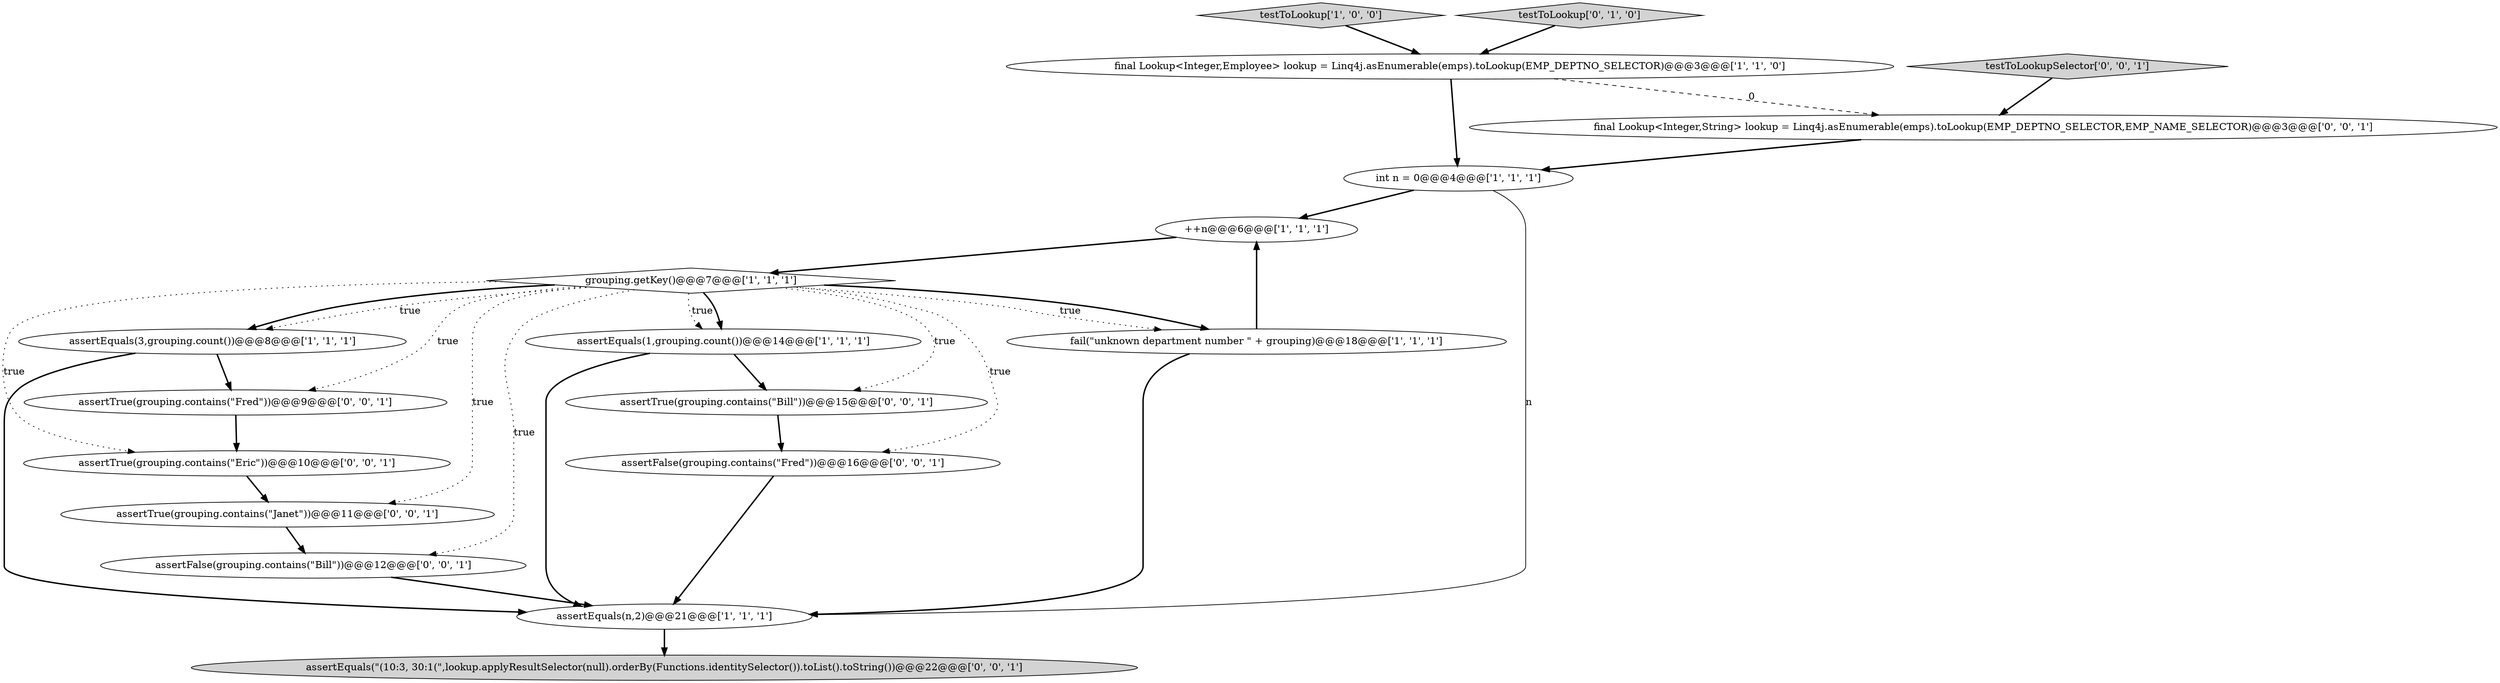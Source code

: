 digraph {
3 [style = filled, label = "++n@@@6@@@['1', '1', '1']", fillcolor = white, shape = ellipse image = "AAA0AAABBB1BBB"];
5 [style = filled, label = "testToLookup['1', '0', '0']", fillcolor = lightgray, shape = diamond image = "AAA0AAABBB1BBB"];
7 [style = filled, label = "grouping.getKey()@@@7@@@['1', '1', '1']", fillcolor = white, shape = diamond image = "AAA0AAABBB1BBB"];
14 [style = filled, label = "final Lookup<Integer,String> lookup = Linq4j.asEnumerable(emps).toLookup(EMP_DEPTNO_SELECTOR,EMP_NAME_SELECTOR)@@@3@@@['0', '0', '1']", fillcolor = white, shape = ellipse image = "AAA0AAABBB3BBB"];
8 [style = filled, label = "final Lookup<Integer,Employee> lookup = Linq4j.asEnumerable(emps).toLookup(EMP_DEPTNO_SELECTOR)@@@3@@@['1', '1', '0']", fillcolor = white, shape = ellipse image = "AAA0AAABBB1BBB"];
16 [style = filled, label = "assertTrue(grouping.contains(\"Janet\"))@@@11@@@['0', '0', '1']", fillcolor = white, shape = ellipse image = "AAA0AAABBB3BBB"];
11 [style = filled, label = "assertTrue(grouping.contains(\"Fred\"))@@@9@@@['0', '0', '1']", fillcolor = white, shape = ellipse image = "AAA0AAABBB3BBB"];
2 [style = filled, label = "assertEquals(1,grouping.count())@@@14@@@['1', '1', '1']", fillcolor = white, shape = ellipse image = "AAA0AAABBB1BBB"];
9 [style = filled, label = "testToLookup['0', '1', '0']", fillcolor = lightgray, shape = diamond image = "AAA0AAABBB2BBB"];
15 [style = filled, label = "testToLookupSelector['0', '0', '1']", fillcolor = lightgray, shape = diamond image = "AAA0AAABBB3BBB"];
18 [style = filled, label = "assertEquals(\"(10:3, 30:1(\",lookup.applyResultSelector(null).orderBy(Functions.identitySelector()).toList().toString())@@@22@@@['0', '0', '1']", fillcolor = lightgray, shape = ellipse image = "AAA0AAABBB3BBB"];
0 [style = filled, label = "assertEquals(3,grouping.count())@@@8@@@['1', '1', '1']", fillcolor = white, shape = ellipse image = "AAA0AAABBB1BBB"];
1 [style = filled, label = "assertEquals(n,2)@@@21@@@['1', '1', '1']", fillcolor = white, shape = ellipse image = "AAA0AAABBB1BBB"];
6 [style = filled, label = "int n = 0@@@4@@@['1', '1', '1']", fillcolor = white, shape = ellipse image = "AAA0AAABBB1BBB"];
13 [style = filled, label = "assertFalse(grouping.contains(\"Bill\"))@@@12@@@['0', '0', '1']", fillcolor = white, shape = ellipse image = "AAA0AAABBB3BBB"];
17 [style = filled, label = "assertTrue(grouping.contains(\"Bill\"))@@@15@@@['0', '0', '1']", fillcolor = white, shape = ellipse image = "AAA0AAABBB3BBB"];
4 [style = filled, label = "fail(\"unknown department number \" + grouping)@@@18@@@['1', '1', '1']", fillcolor = white, shape = ellipse image = "AAA0AAABBB1BBB"];
10 [style = filled, label = "assertTrue(grouping.contains(\"Eric\"))@@@10@@@['0', '0', '1']", fillcolor = white, shape = ellipse image = "AAA0AAABBB3BBB"];
12 [style = filled, label = "assertFalse(grouping.contains(\"Fred\"))@@@16@@@['0', '0', '1']", fillcolor = white, shape = ellipse image = "AAA0AAABBB3BBB"];
2->17 [style = bold, label=""];
6->3 [style = bold, label=""];
4->3 [style = bold, label=""];
5->8 [style = bold, label=""];
7->2 [style = dotted, label="true"];
16->13 [style = bold, label=""];
7->10 [style = dotted, label="true"];
15->14 [style = bold, label=""];
6->1 [style = solid, label="n"];
2->1 [style = bold, label=""];
7->13 [style = dotted, label="true"];
0->11 [style = bold, label=""];
1->18 [style = bold, label=""];
8->6 [style = bold, label=""];
7->0 [style = bold, label=""];
7->4 [style = bold, label=""];
8->14 [style = dashed, label="0"];
7->0 [style = dotted, label="true"];
9->8 [style = bold, label=""];
12->1 [style = bold, label=""];
13->1 [style = bold, label=""];
7->12 [style = dotted, label="true"];
17->12 [style = bold, label=""];
7->11 [style = dotted, label="true"];
10->16 [style = bold, label=""];
3->7 [style = bold, label=""];
11->10 [style = bold, label=""];
7->2 [style = bold, label=""];
0->1 [style = bold, label=""];
7->4 [style = dotted, label="true"];
7->16 [style = dotted, label="true"];
4->1 [style = bold, label=""];
7->17 [style = dotted, label="true"];
14->6 [style = bold, label=""];
}
